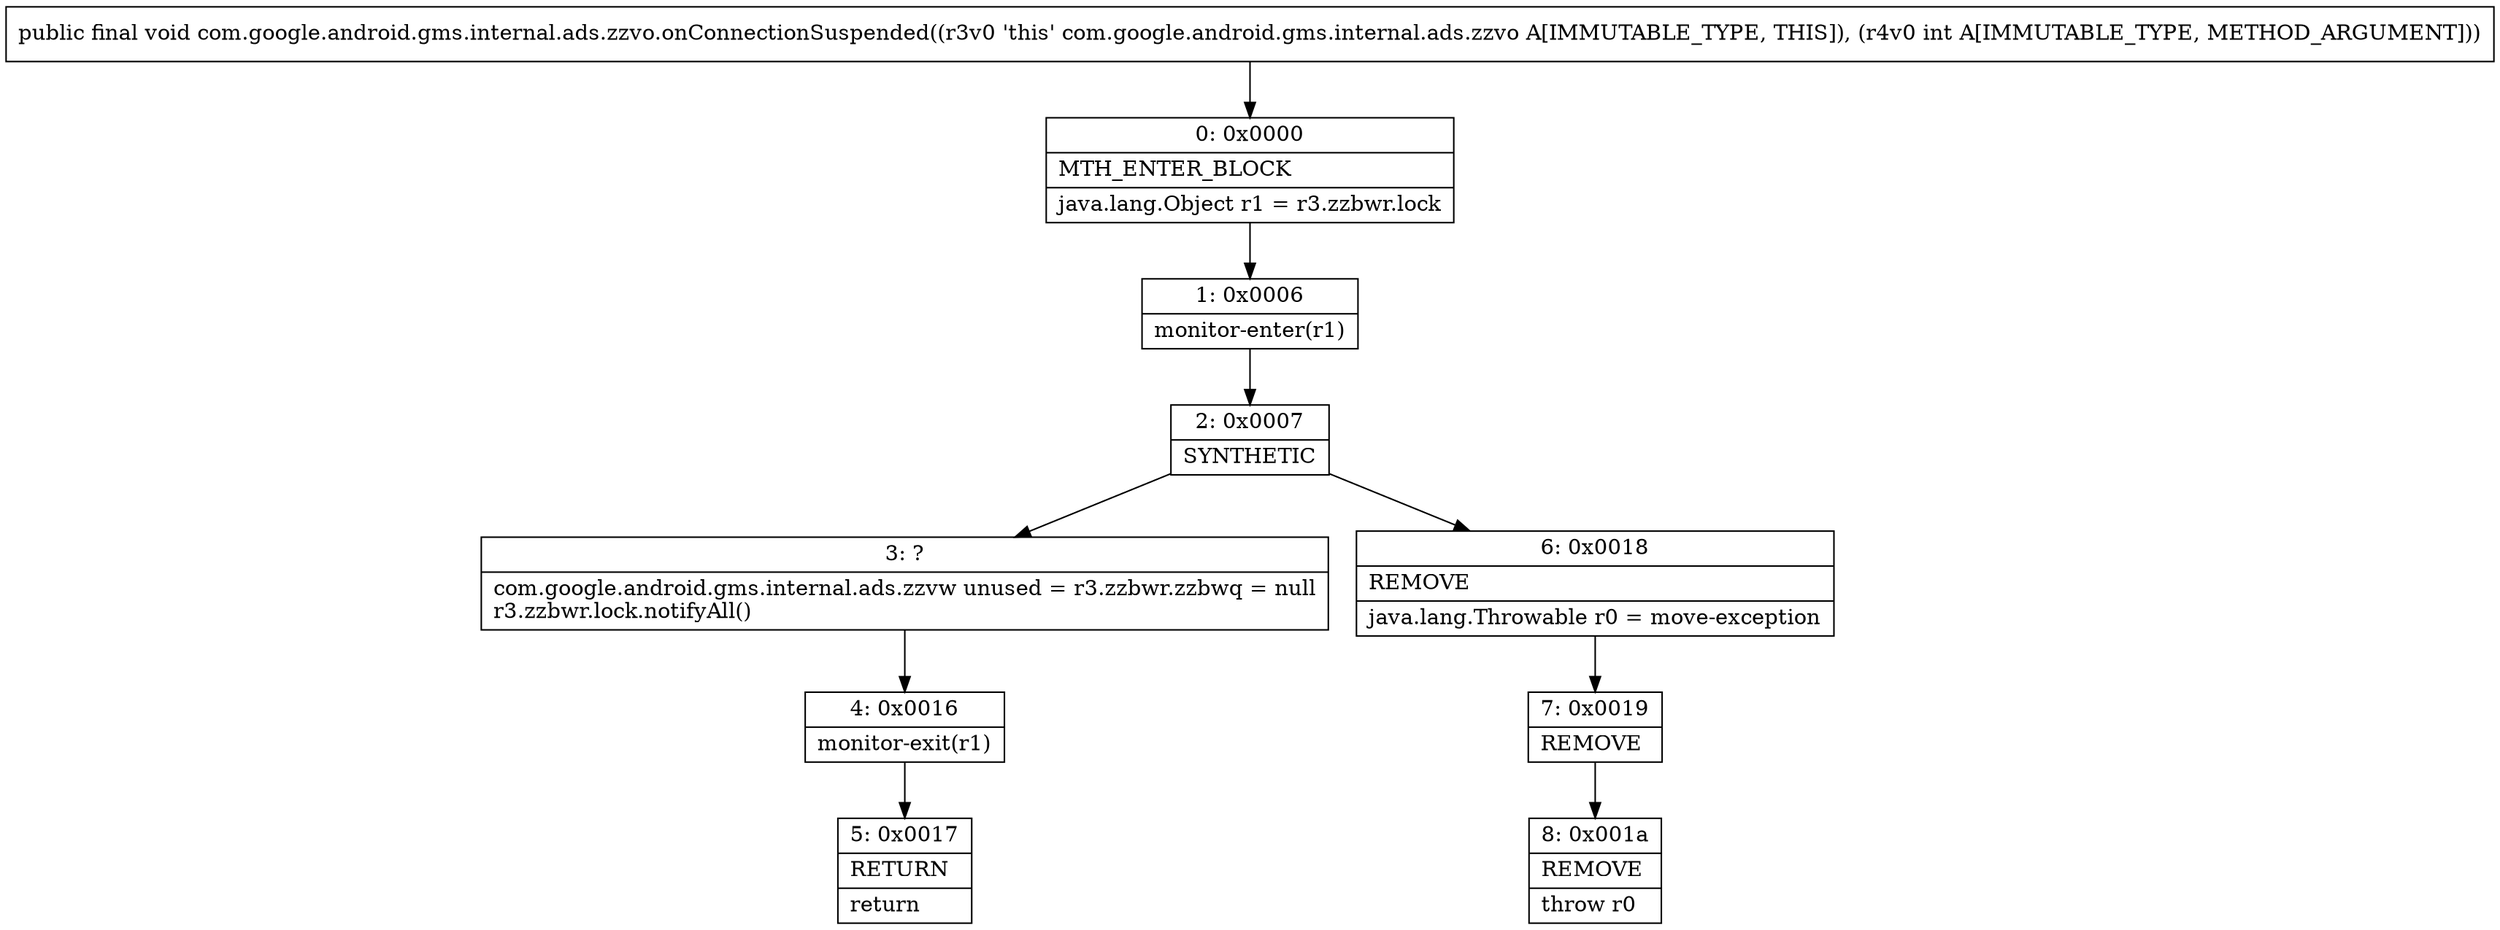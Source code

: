digraph "CFG forcom.google.android.gms.internal.ads.zzvo.onConnectionSuspended(I)V" {
Node_0 [shape=record,label="{0\:\ 0x0000|MTH_ENTER_BLOCK\l|java.lang.Object r1 = r3.zzbwr.lock\l}"];
Node_1 [shape=record,label="{1\:\ 0x0006|monitor\-enter(r1)\l}"];
Node_2 [shape=record,label="{2\:\ 0x0007|SYNTHETIC\l}"];
Node_3 [shape=record,label="{3\:\ ?|com.google.android.gms.internal.ads.zzvw unused = r3.zzbwr.zzbwq = null\lr3.zzbwr.lock.notifyAll()\l}"];
Node_4 [shape=record,label="{4\:\ 0x0016|monitor\-exit(r1)\l}"];
Node_5 [shape=record,label="{5\:\ 0x0017|RETURN\l|return\l}"];
Node_6 [shape=record,label="{6\:\ 0x0018|REMOVE\l|java.lang.Throwable r0 = move\-exception\l}"];
Node_7 [shape=record,label="{7\:\ 0x0019|REMOVE\l}"];
Node_8 [shape=record,label="{8\:\ 0x001a|REMOVE\l|throw r0\l}"];
MethodNode[shape=record,label="{public final void com.google.android.gms.internal.ads.zzvo.onConnectionSuspended((r3v0 'this' com.google.android.gms.internal.ads.zzvo A[IMMUTABLE_TYPE, THIS]), (r4v0 int A[IMMUTABLE_TYPE, METHOD_ARGUMENT])) }"];
MethodNode -> Node_0;
Node_0 -> Node_1;
Node_1 -> Node_2;
Node_2 -> Node_3;
Node_2 -> Node_6;
Node_3 -> Node_4;
Node_4 -> Node_5;
Node_6 -> Node_7;
Node_7 -> Node_8;
}

